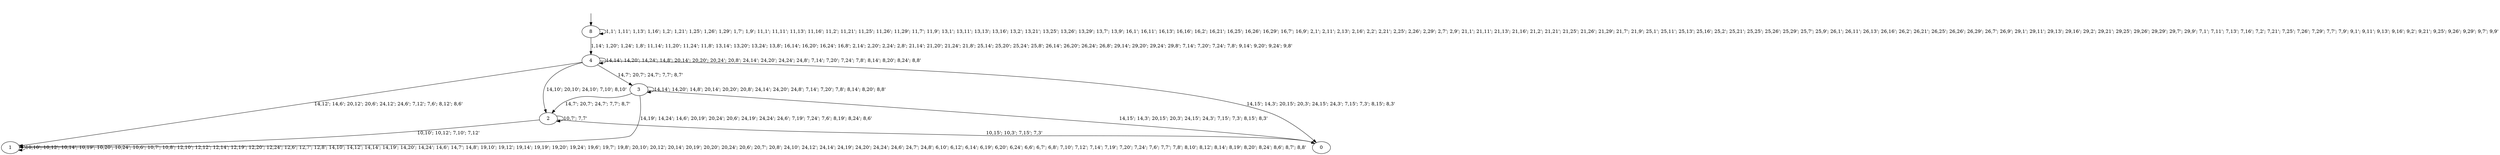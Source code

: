 digraph MemoryTransitions {
    "initial" [label="", style=invis, width=0];
    "initial" -> "8";
    "1" -> "1" [label="10,10'; 10,12'; 10,14'; 10,19'; 10,20'; 10,24'; 10,6'; 10,7'; 10,8'; 12,10'; 12,12'; 12,14'; 12,19'; 12,20'; 12,24'; 12,6'; 12,7'; 12,8'; 14,10'; 14,12'; 14,14'; 14,19'; 14,20'; 14,24'; 14,6'; 14,7'; 14,8'; 19,10'; 19,12'; 19,14'; 19,19'; 19,20'; 19,24'; 19,6'; 19,7'; 19,8'; 20,10'; 20,12'; 20,14'; 20,19'; 20,20'; 20,24'; 20,6'; 20,7'; 20,8'; 24,10'; 24,12'; 24,14'; 24,19'; 24,20'; 24,24'; 24,6'; 24,7'; 24,8'; 6,10'; 6,12'; 6,14'; 6,19'; 6,20'; 6,24'; 6,6'; 6,7'; 6,8'; 7,10'; 7,12'; 7,14'; 7,19'; 7,20'; 7,24'; 7,6'; 7,7'; 7,8'; 8,10'; 8,12'; 8,14'; 8,19'; 8,20'; 8,24'; 8,6'; 8,7'; 8,8'"];
    "2" -> "0" [label="10,15'; 10,3'; 7,15'; 7,3'"];
    "2" -> "1" [label="10,10'; 10,12'; 7,10'; 7,12'"];
    "2" -> "2" [label="10,7'; 7,7'"];
    "3" -> "0" [label="14,15'; 14,3'; 20,15'; 20,3'; 24,15'; 24,3'; 7,15'; 7,3'; 8,15'; 8,3'"];
    "3" -> "1" [label="14,19'; 14,24'; 14,6'; 20,19'; 20,24'; 20,6'; 24,19'; 24,24'; 24,6'; 7,19'; 7,24'; 7,6'; 8,19'; 8,24'; 8,6'"];
    "3" -> "2" [label="14,7'; 20,7'; 24,7'; 7,7'; 8,7'"];
    "3" -> "3" [label="14,14'; 14,20'; 14,8'; 20,14'; 20,20'; 20,8'; 24,14'; 24,20'; 24,8'; 7,14'; 7,20'; 7,8'; 8,14'; 8,20'; 8,8'"];
    "4" -> "0" [label="14,15'; 14,3'; 20,15'; 20,3'; 24,15'; 24,3'; 7,15'; 7,3'; 8,15'; 8,3'"];
    "4" -> "1" [label="14,12'; 14,6'; 20,12'; 20,6'; 24,12'; 24,6'; 7,12'; 7,6'; 8,12'; 8,6'"];
    "4" -> "2" [label="14,10'; 20,10'; 24,10'; 7,10'; 8,10'"];
    "4" -> "3" [label="14,7'; 20,7'; 24,7'; 7,7'; 8,7'"];
    "4" -> "4" [label="14,14'; 14,20'; 14,24'; 14,8'; 20,14'; 20,20'; 20,24'; 20,8'; 24,14'; 24,20'; 24,24'; 24,8'; 7,14'; 7,20'; 7,24'; 7,8'; 8,14'; 8,20'; 8,24'; 8,8'"];
    "8" -> "4" [label="1,14'; 1,20'; 1,24'; 1,8'; 11,14'; 11,20'; 11,24'; 11,8'; 13,14'; 13,20'; 13,24'; 13,8'; 16,14'; 16,20'; 16,24'; 16,8'; 2,14'; 2,20'; 2,24'; 2,8'; 21,14'; 21,20'; 21,24'; 21,8'; 25,14'; 25,20'; 25,24'; 25,8'; 26,14'; 26,20'; 26,24'; 26,8'; 29,14'; 29,20'; 29,24'; 29,8'; 7,14'; 7,20'; 7,24'; 7,8'; 9,14'; 9,20'; 9,24'; 9,8'"];
    "8" -> "8" [label="1,1'; 1,11'; 1,13'; 1,16'; 1,2'; 1,21'; 1,25'; 1,26'; 1,29'; 1,7'; 1,9'; 11,1'; 11,11'; 11,13'; 11,16'; 11,2'; 11,21'; 11,25'; 11,26'; 11,29'; 11,7'; 11,9'; 13,1'; 13,11'; 13,13'; 13,16'; 13,2'; 13,21'; 13,25'; 13,26'; 13,29'; 13,7'; 13,9'; 16,1'; 16,11'; 16,13'; 16,16'; 16,2'; 16,21'; 16,25'; 16,26'; 16,29'; 16,7'; 16,9'; 2,1'; 2,11'; 2,13'; 2,16'; 2,2'; 2,21'; 2,25'; 2,26'; 2,29'; 2,7'; 2,9'; 21,1'; 21,11'; 21,13'; 21,16'; 21,2'; 21,21'; 21,25'; 21,26'; 21,29'; 21,7'; 21,9'; 25,1'; 25,11'; 25,13'; 25,16'; 25,2'; 25,21'; 25,25'; 25,26'; 25,29'; 25,7'; 25,9'; 26,1'; 26,11'; 26,13'; 26,16'; 26,2'; 26,21'; 26,25'; 26,26'; 26,29'; 26,7'; 26,9'; 29,1'; 29,11'; 29,13'; 29,16'; 29,2'; 29,21'; 29,25'; 29,26'; 29,29'; 29,7'; 29,9'; 7,1'; 7,11'; 7,13'; 7,16'; 7,2'; 7,21'; 7,25'; 7,26'; 7,29'; 7,7'; 7,9'; 9,1'; 9,11'; 9,13'; 9,16'; 9,2'; 9,21'; 9,25'; 9,26'; 9,29'; 9,7'; 9,9'"];
}

